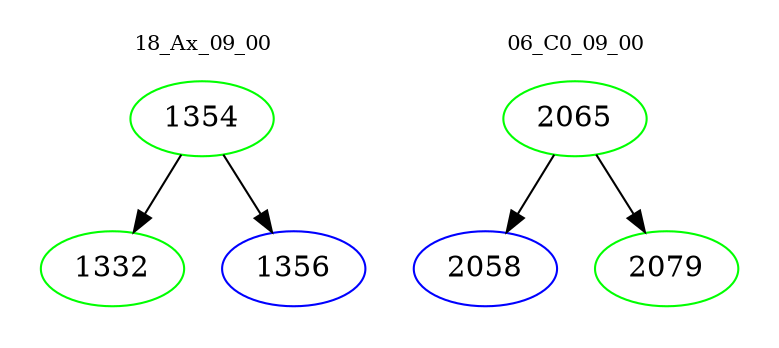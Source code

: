 digraph{
subgraph cluster_0 {
color = white
label = "18_Ax_09_00";
fontsize=10;
T0_1354 [label="1354", color="green"]
T0_1354 -> T0_1332 [color="black"]
T0_1332 [label="1332", color="green"]
T0_1354 -> T0_1356 [color="black"]
T0_1356 [label="1356", color="blue"]
}
subgraph cluster_1 {
color = white
label = "06_C0_09_00";
fontsize=10;
T1_2065 [label="2065", color="green"]
T1_2065 -> T1_2058 [color="black"]
T1_2058 [label="2058", color="blue"]
T1_2065 -> T1_2079 [color="black"]
T1_2079 [label="2079", color="green"]
}
}
